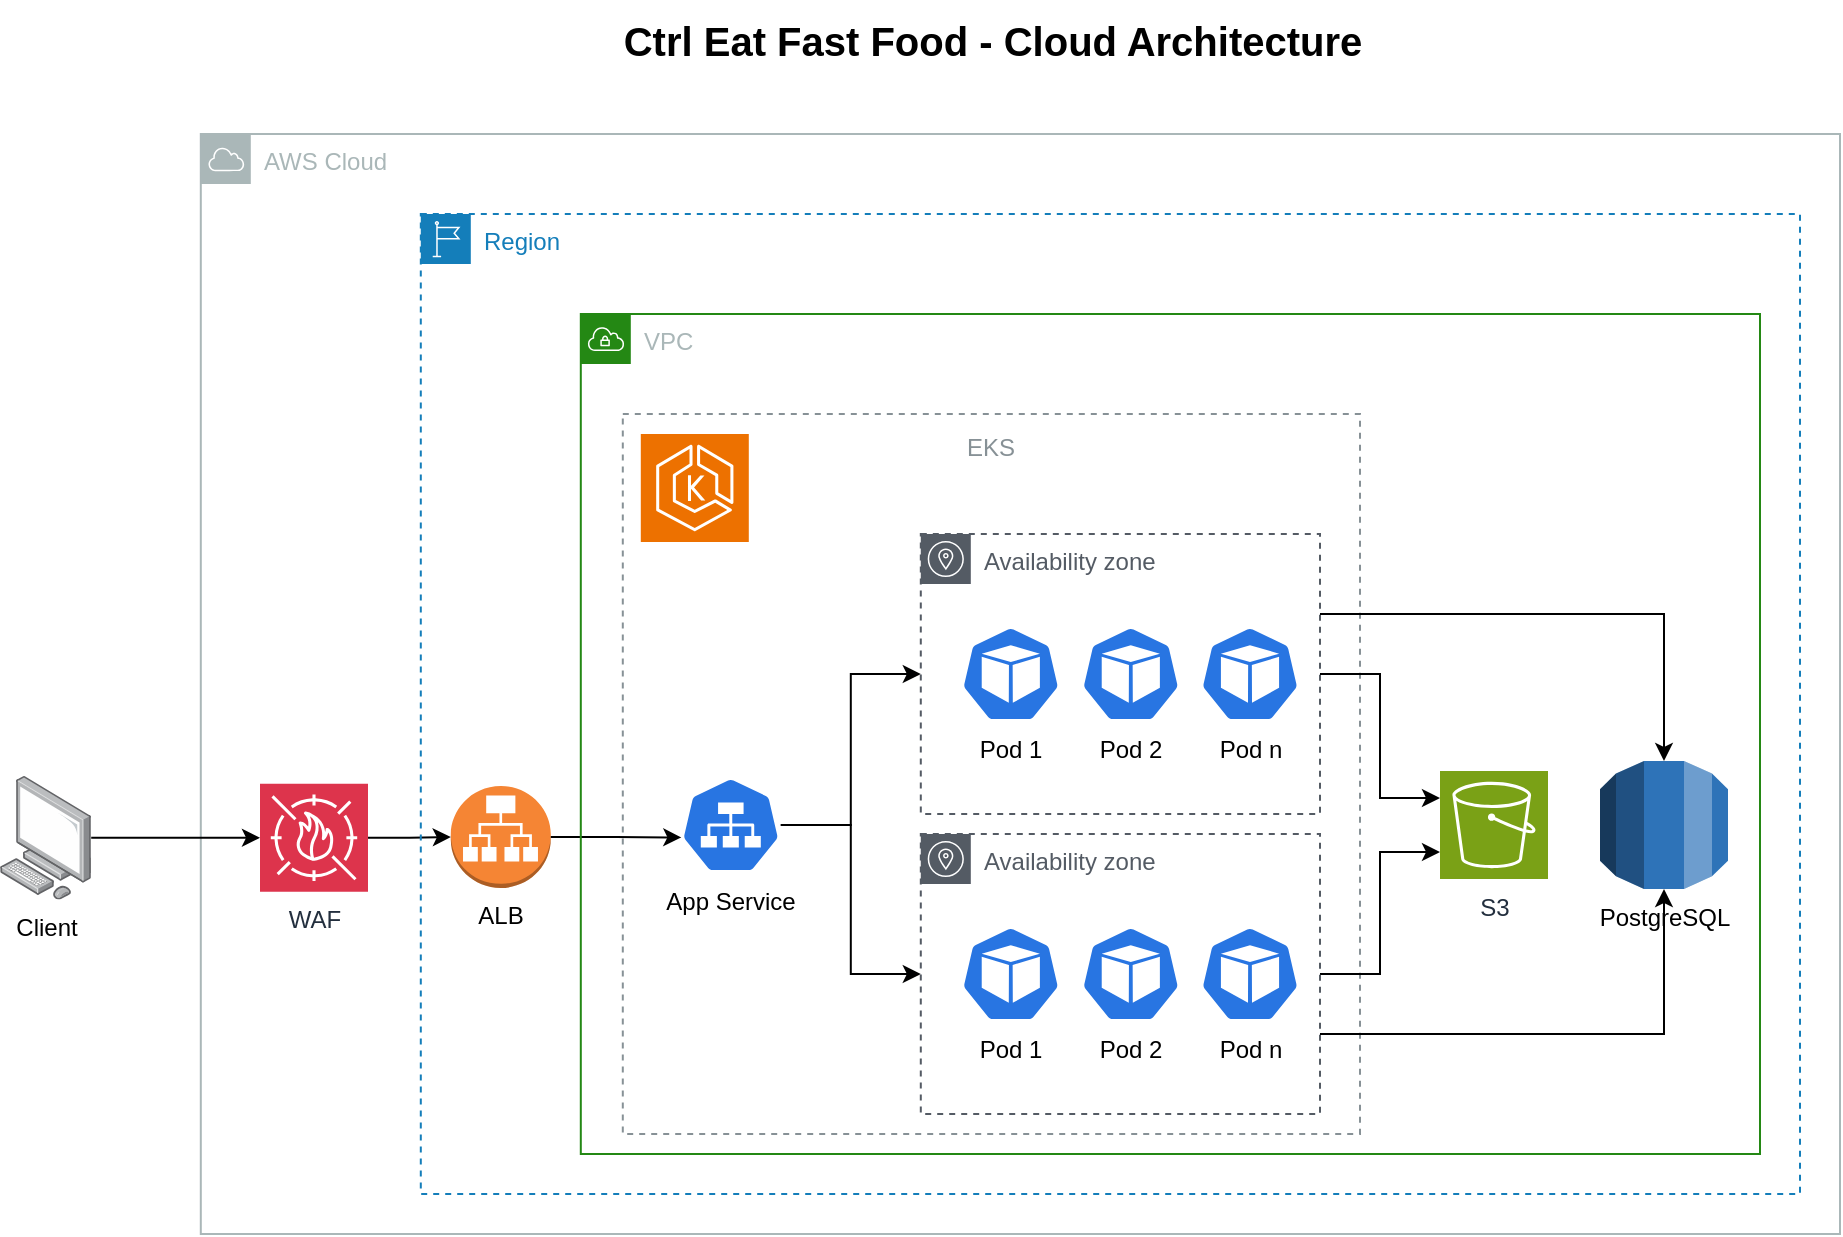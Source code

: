 <mxfile>
    <diagram name="Page-1" id="0IbwrK3viUqdHob_QQd7">
        <mxGraphModel dx="744" dy="596" grid="1" gridSize="10" guides="1" tooltips="1" connect="1" arrows="1" fold="1" page="1" pageScale="1" pageWidth="850" pageHeight="1100" background="#FFFFFF" math="0" shadow="0">
            <root>
                <mxCell id="0"/>
                <mxCell id="1" parent="0"/>
                <mxCell id="U08-m1qgJhZUvmVtziXx-59" value="AWS Cloud" style="sketch=0;outlineConnect=0;gradientColor=none;html=1;whiteSpace=wrap;fontSize=12;fontStyle=0;shape=mxgraph.aws4.group;grIcon=mxgraph.aws4.group_aws_cloud;strokeColor=#AAB7B8;fillColor=none;verticalAlign=top;align=left;spacingLeft=30;fontColor=#AAB7B8;dashed=0;" parent="1" vertex="1">
                    <mxGeometry x="160.4" y="80" width="819.6" height="550" as="geometry"/>
                </mxCell>
                <mxCell id="U08-m1qgJhZUvmVtziXx-35" value="EKS" style="outlineConnect=0;gradientColor=none;html=1;whiteSpace=wrap;fontSize=12;fontStyle=0;strokeColor=#879196;fillColor=none;verticalAlign=top;align=center;fontColor=#879196;dashed=1;spacingTop=3;" parent="1" vertex="1">
                    <mxGeometry x="371.4" y="220" width="368.6" height="360" as="geometry"/>
                </mxCell>
                <mxCell id="U08-m1qgJhZUvmVtziXx-29" value="ALB" style="outlineConnect=0;dashed=0;verticalLabelPosition=bottom;verticalAlign=top;align=center;html=1;shape=mxgraph.aws3.application_load_balancer;fillColor=#F58534;gradientColor=none;" parent="1" vertex="1">
                    <mxGeometry x="285.4" y="406" width="50" height="51" as="geometry"/>
                </mxCell>
                <mxCell id="U08-m1qgJhZUvmVtziXx-30" value="" style="sketch=0;points=[[0,0,0],[0.25,0,0],[0.5,0,0],[0.75,0,0],[1,0,0],[0,1,0],[0.25,1,0],[0.5,1,0],[0.75,1,0],[1,1,0],[0,0.25,0],[0,0.5,0],[0,0.75,0],[1,0.25,0],[1,0.5,0],[1,0.75,0]];outlineConnect=0;fontColor=#232F3E;fillColor=#ED7100;strokeColor=#ffffff;dashed=0;verticalLabelPosition=bottom;verticalAlign=top;align=center;html=1;fontSize=12;fontStyle=0;aspect=fixed;shape=mxgraph.aws4.resourceIcon;resIcon=mxgraph.aws4.eks;" parent="1" vertex="1">
                    <mxGeometry x="380.4" y="230" width="54" height="54" as="geometry"/>
                </mxCell>
                <mxCell id="U08-m1qgJhZUvmVtziXx-41" style="edgeStyle=orthogonalEdgeStyle;rounded=0;orthogonalLoop=1;jettySize=auto;html=1;" parent="1" source="U08-m1qgJhZUvmVtziXx-31" target="U08-m1qgJhZUvmVtziXx-36" edge="1">
                    <mxGeometry relative="1" as="geometry"/>
                </mxCell>
                <mxCell id="U08-m1qgJhZUvmVtziXx-42" style="edgeStyle=orthogonalEdgeStyle;rounded=0;orthogonalLoop=1;jettySize=auto;html=1;" parent="1" source="U08-m1qgJhZUvmVtziXx-31" target="U08-m1qgJhZUvmVtziXx-37" edge="1">
                    <mxGeometry relative="1" as="geometry"/>
                </mxCell>
                <mxCell id="U08-m1qgJhZUvmVtziXx-31" value="App Service" style="sketch=0;html=1;dashed=0;whitespace=wrap;fillColor=#2875E2;strokeColor=#ffffff;points=[[0.005,0.63,0],[0.1,0.2,0],[0.9,0.2,0],[0.5,0,0],[0.995,0.63,0],[0.72,0.99,0],[0.5,1,0],[0.28,0.99,0]];verticalLabelPosition=bottom;align=center;verticalAlign=top;shape=mxgraph.kubernetes.icon;prIcon=svc" parent="1" vertex="1">
                    <mxGeometry x="400.4" y="401.5" width="50" height="48" as="geometry"/>
                </mxCell>
                <mxCell id="U08-m1qgJhZUvmVtziXx-36" value="Availability zone" style="sketch=0;outlineConnect=0;gradientColor=none;html=1;whiteSpace=wrap;fontSize=12;fontStyle=0;shape=mxgraph.aws4.group;grIcon=mxgraph.aws4.group_availability_zone;strokeColor=#545B64;fillColor=none;verticalAlign=top;align=left;spacingLeft=30;fontColor=#545B64;dashed=1;" parent="1" vertex="1">
                    <mxGeometry x="520.4" y="280" width="199.6" height="140" as="geometry"/>
                </mxCell>
                <mxCell id="U08-m1qgJhZUvmVtziXx-32" value="Pod 1" style="sketch=0;html=1;dashed=0;whitespace=wrap;fillColor=#2875E2;strokeColor=#ffffff;points=[[0.005,0.63,0],[0.1,0.2,0],[0.9,0.2,0],[0.5,0,0],[0.995,0.63,0],[0.72,0.99,0],[0.5,1,0],[0.28,0.99,0]];verticalLabelPosition=bottom;align=center;verticalAlign=top;shape=mxgraph.kubernetes.icon;prIcon=pod" parent="1" vertex="1">
                    <mxGeometry x="540.4" y="326" width="50" height="48" as="geometry"/>
                </mxCell>
                <mxCell id="U08-m1qgJhZUvmVtziXx-33" value="Pod 2" style="sketch=0;html=1;dashed=0;whitespace=wrap;fillColor=#2875E2;strokeColor=#ffffff;points=[[0.005,0.63,0],[0.1,0.2,0],[0.9,0.2,0],[0.5,0,0],[0.995,0.63,0],[0.72,0.99,0],[0.5,1,0],[0.28,0.99,0]];verticalLabelPosition=bottom;align=center;verticalAlign=top;shape=mxgraph.kubernetes.icon;prIcon=pod" parent="1" vertex="1">
                    <mxGeometry x="600.4" y="326" width="50" height="48" as="geometry"/>
                </mxCell>
                <mxCell id="U08-m1qgJhZUvmVtziXx-51" style="edgeStyle=orthogonalEdgeStyle;rounded=0;orthogonalLoop=1;jettySize=auto;html=1;entryX=0;entryY=0.75;entryDx=0;entryDy=0;entryPerimeter=0;" parent="1" source="U08-m1qgJhZUvmVtziXx-37" target="U08-m1qgJhZUvmVtziXx-49" edge="1">
                    <mxGeometry relative="1" as="geometry"/>
                </mxCell>
                <mxCell id="U08-m1qgJhZUvmVtziXx-37" value="Availability zone" style="sketch=0;outlineConnect=0;gradientColor=none;html=1;whiteSpace=wrap;fontSize=12;fontStyle=0;shape=mxgraph.aws4.group;grIcon=mxgraph.aws4.group_availability_zone;strokeColor=#545B64;fillColor=none;verticalAlign=top;align=left;spacingLeft=30;fontColor=#545B64;dashed=1;" parent="1" vertex="1">
                    <mxGeometry x="520.4" y="430" width="199.6" height="140" as="geometry"/>
                </mxCell>
                <mxCell id="U08-m1qgJhZUvmVtziXx-38" value="Pod 1" style="sketch=0;html=1;dashed=0;whitespace=wrap;fillColor=#2875E2;strokeColor=#ffffff;points=[[0.005,0.63,0],[0.1,0.2,0],[0.9,0.2,0],[0.5,0,0],[0.995,0.63,0],[0.72,0.99,0],[0.5,1,0],[0.28,0.99,0]];verticalLabelPosition=bottom;align=center;verticalAlign=top;shape=mxgraph.kubernetes.icon;prIcon=pod" parent="1" vertex="1">
                    <mxGeometry x="540.4" y="476" width="50" height="48" as="geometry"/>
                </mxCell>
                <mxCell id="U08-m1qgJhZUvmVtziXx-39" value="Pod 2" style="sketch=0;html=1;dashed=0;whitespace=wrap;fillColor=#2875E2;strokeColor=#ffffff;points=[[0.005,0.63,0],[0.1,0.2,0],[0.9,0.2,0],[0.5,0,0],[0.995,0.63,0],[0.72,0.99,0],[0.5,1,0],[0.28,0.99,0]];verticalLabelPosition=bottom;align=center;verticalAlign=top;shape=mxgraph.kubernetes.icon;prIcon=pod" parent="1" vertex="1">
                    <mxGeometry x="600.4" y="476" width="50" height="48" as="geometry"/>
                </mxCell>
                <mxCell id="U08-m1qgJhZUvmVtziXx-43" style="edgeStyle=orthogonalEdgeStyle;rounded=0;orthogonalLoop=1;jettySize=auto;html=1;entryX=0.005;entryY=0.63;entryDx=0;entryDy=0;entryPerimeter=0;" parent="1" source="U08-m1qgJhZUvmVtziXx-29" target="U08-m1qgJhZUvmVtziXx-31" edge="1">
                    <mxGeometry relative="1" as="geometry"/>
                </mxCell>
                <mxCell id="U08-m1qgJhZUvmVtziXx-44" value="Client" style="image;points=[];aspect=fixed;html=1;align=center;shadow=0;dashed=0;image=img/lib/allied_telesis/computer_and_terminals/Personal_Computer.svg;" parent="1" vertex="1">
                    <mxGeometry x="60" y="401" width="45.6" height="61.8" as="geometry"/>
                </mxCell>
                <mxCell id="U08-m1qgJhZUvmVtziXx-45" value="WAF" style="sketch=0;points=[[0,0,0],[0.25,0,0],[0.5,0,0],[0.75,0,0],[1,0,0],[0,1,0],[0.25,1,0],[0.5,1,0],[0.75,1,0],[1,1,0],[0,0.25,0],[0,0.5,0],[0,0.75,0],[1,0.25,0],[1,0.5,0],[1,0.75,0]];outlineConnect=0;fontColor=#232F3E;fillColor=#DD344C;strokeColor=#ffffff;dashed=0;verticalLabelPosition=bottom;verticalAlign=top;align=center;html=1;fontSize=12;fontStyle=0;aspect=fixed;shape=mxgraph.aws4.resourceIcon;resIcon=mxgraph.aws4.waf;" parent="1" vertex="1">
                    <mxGeometry x="190" y="404.9" width="54" height="54" as="geometry"/>
                </mxCell>
                <mxCell id="U08-m1qgJhZUvmVtziXx-46" style="edgeStyle=orthogonalEdgeStyle;rounded=0;orthogonalLoop=1;jettySize=auto;html=1;entryX=0;entryY=0.5;entryDx=0;entryDy=0;entryPerimeter=0;" parent="1" source="U08-m1qgJhZUvmVtziXx-45" target="U08-m1qgJhZUvmVtziXx-29" edge="1">
                    <mxGeometry relative="1" as="geometry"/>
                </mxCell>
                <mxCell id="U08-m1qgJhZUvmVtziXx-47" style="edgeStyle=orthogonalEdgeStyle;rounded=0;orthogonalLoop=1;jettySize=auto;html=1;entryX=0;entryY=0.5;entryDx=0;entryDy=0;entryPerimeter=0;" parent="1" source="U08-m1qgJhZUvmVtziXx-44" target="U08-m1qgJhZUvmVtziXx-45" edge="1">
                    <mxGeometry relative="1" as="geometry"/>
                </mxCell>
                <mxCell id="U08-m1qgJhZUvmVtziXx-49" value="S3" style="sketch=0;points=[[0,0,0],[0.25,0,0],[0.5,0,0],[0.75,0,0],[1,0,0],[0,1,0],[0.25,1,0],[0.5,1,0],[0.75,1,0],[1,1,0],[0,0.25,0],[0,0.5,0],[0,0.75,0],[1,0.25,0],[1,0.5,0],[1,0.75,0]];outlineConnect=0;fontColor=#232F3E;fillColor=#7AA116;strokeColor=#ffffff;dashed=0;verticalLabelPosition=bottom;verticalAlign=top;align=center;html=1;fontSize=12;fontStyle=0;aspect=fixed;shape=mxgraph.aws4.resourceIcon;resIcon=mxgraph.aws4.s3;" parent="1" vertex="1">
                    <mxGeometry x="780" y="398.5" width="54" height="54" as="geometry"/>
                </mxCell>
                <mxCell id="U08-m1qgJhZUvmVtziXx-50" style="edgeStyle=orthogonalEdgeStyle;rounded=0;orthogonalLoop=1;jettySize=auto;html=1;entryX=0;entryY=0.25;entryDx=0;entryDy=0;entryPerimeter=0;" parent="1" source="U08-m1qgJhZUvmVtziXx-36" target="U08-m1qgJhZUvmVtziXx-49" edge="1">
                    <mxGeometry relative="1" as="geometry"/>
                </mxCell>
                <mxCell id="U08-m1qgJhZUvmVtziXx-52" value="PostgreSQL" style="outlineConnect=0;dashed=0;verticalLabelPosition=bottom;verticalAlign=top;align=center;html=1;shape=mxgraph.aws3.rds;fillColor=#2E73B8;gradientColor=none;" parent="1" vertex="1">
                    <mxGeometry x="860" y="393.5" width="64" height="64" as="geometry"/>
                </mxCell>
                <mxCell id="U08-m1qgJhZUvmVtziXx-53" style="edgeStyle=orthogonalEdgeStyle;rounded=0;orthogonalLoop=1;jettySize=auto;html=1;entryX=0.5;entryY=0;entryDx=0;entryDy=0;entryPerimeter=0;" parent="1" source="U08-m1qgJhZUvmVtziXx-36" target="U08-m1qgJhZUvmVtziXx-52" edge="1">
                    <mxGeometry relative="1" as="geometry">
                        <Array as="points">
                            <mxPoint x="892" y="320"/>
                        </Array>
                    </mxGeometry>
                </mxCell>
                <mxCell id="U08-m1qgJhZUvmVtziXx-54" style="edgeStyle=orthogonalEdgeStyle;rounded=0;orthogonalLoop=1;jettySize=auto;html=1;entryX=0.5;entryY=1;entryDx=0;entryDy=0;entryPerimeter=0;" parent="1" source="U08-m1qgJhZUvmVtziXx-37" target="U08-m1qgJhZUvmVtziXx-52" edge="1">
                    <mxGeometry relative="1" as="geometry">
                        <Array as="points">
                            <mxPoint x="892" y="530"/>
                        </Array>
                    </mxGeometry>
                </mxCell>
                <mxCell id="U08-m1qgJhZUvmVtziXx-55" value="VPC" style="points=[[0,0],[0.25,0],[0.5,0],[0.75,0],[1,0],[1,0.25],[1,0.5],[1,0.75],[1,1],[0.75,1],[0.5,1],[0.25,1],[0,1],[0,0.75],[0,0.5],[0,0.25]];outlineConnect=0;gradientColor=none;html=1;whiteSpace=wrap;fontSize=12;fontStyle=0;container=1;pointerEvents=0;collapsible=0;recursiveResize=0;shape=mxgraph.aws4.group;grIcon=mxgraph.aws4.group_vpc;strokeColor=#248814;fillColor=none;verticalAlign=top;align=left;spacingLeft=30;fontColor=#AAB7B8;dashed=0;" parent="1" vertex="1">
                    <mxGeometry x="350.4" y="170" width="589.6" height="420" as="geometry"/>
                </mxCell>
                <mxCell id="U08-m1qgJhZUvmVtziXx-56" value="Region" style="points=[[0,0],[0.25,0],[0.5,0],[0.75,0],[1,0],[1,0.25],[1,0.5],[1,0.75],[1,1],[0.75,1],[0.5,1],[0.25,1],[0,1],[0,0.75],[0,0.5],[0,0.25]];outlineConnect=0;gradientColor=none;html=1;whiteSpace=wrap;fontSize=12;fontStyle=0;container=1;pointerEvents=0;collapsible=0;recursiveResize=0;shape=mxgraph.aws4.group;grIcon=mxgraph.aws4.group_region;strokeColor=#147EBA;fillColor=none;verticalAlign=top;align=left;spacingLeft=30;fontColor=#147EBA;dashed=1;" parent="1" vertex="1">
                    <mxGeometry x="270.4" y="120" width="689.6" height="490" as="geometry"/>
                </mxCell>
                <mxCell id="U08-m1qgJhZUvmVtziXx-61" value="Pod n" style="sketch=0;html=1;dashed=0;whitespace=wrap;fillColor=#2875E2;strokeColor=#ffffff;points=[[0.005,0.63,0],[0.1,0.2,0],[0.9,0.2,0],[0.5,0,0],[0.995,0.63,0],[0.72,0.99,0],[0.5,1,0],[0.28,0.99,0]];verticalLabelPosition=bottom;align=center;verticalAlign=top;shape=mxgraph.kubernetes.icon;prIcon=pod" parent="U08-m1qgJhZUvmVtziXx-56" vertex="1">
                    <mxGeometry x="389.6" y="206" width="50" height="48" as="geometry"/>
                </mxCell>
                <mxCell id="U08-m1qgJhZUvmVtziXx-60" value="Pod n" style="sketch=0;html=1;dashed=0;whitespace=wrap;fillColor=#2875E2;strokeColor=#ffffff;points=[[0.005,0.63,0],[0.1,0.2,0],[0.9,0.2,0],[0.5,0,0],[0.995,0.63,0],[0.72,0.99,0],[0.5,1,0],[0.28,0.99,0]];verticalLabelPosition=bottom;align=center;verticalAlign=top;shape=mxgraph.kubernetes.icon;prIcon=pod" parent="1" vertex="1">
                    <mxGeometry x="660" y="476" width="50" height="48" as="geometry"/>
                </mxCell>
                <mxCell id="U08-m1qgJhZUvmVtziXx-62" value="Ctrl Eat Fast Food - Cloud Architecture" style="text;html=1;align=center;verticalAlign=middle;resizable=0;points=[];autosize=1;strokeColor=none;fillColor=none;fontStyle=1;fontSize=20;" parent="1" vertex="1">
                    <mxGeometry x="360.7" y="13" width="390" height="40" as="geometry"/>
                </mxCell>
            </root>
        </mxGraphModel>
    </diagram>
</mxfile>